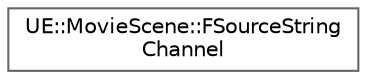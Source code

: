 digraph "Graphical Class Hierarchy"
{
 // INTERACTIVE_SVG=YES
 // LATEX_PDF_SIZE
  bgcolor="transparent";
  edge [fontname=Helvetica,fontsize=10,labelfontname=Helvetica,labelfontsize=10];
  node [fontname=Helvetica,fontsize=10,shape=box,height=0.2,width=0.4];
  rankdir="LR";
  Node0 [id="Node000000",label="UE::MovieScene::FSourceString\lChannel",height=0.2,width=0.4,color="grey40", fillcolor="white", style="filled",URL="$de/dd8/structUE_1_1MovieScene_1_1FSourceStringChannel.html",tooltip="The component data for evaluating a string channel."];
}
